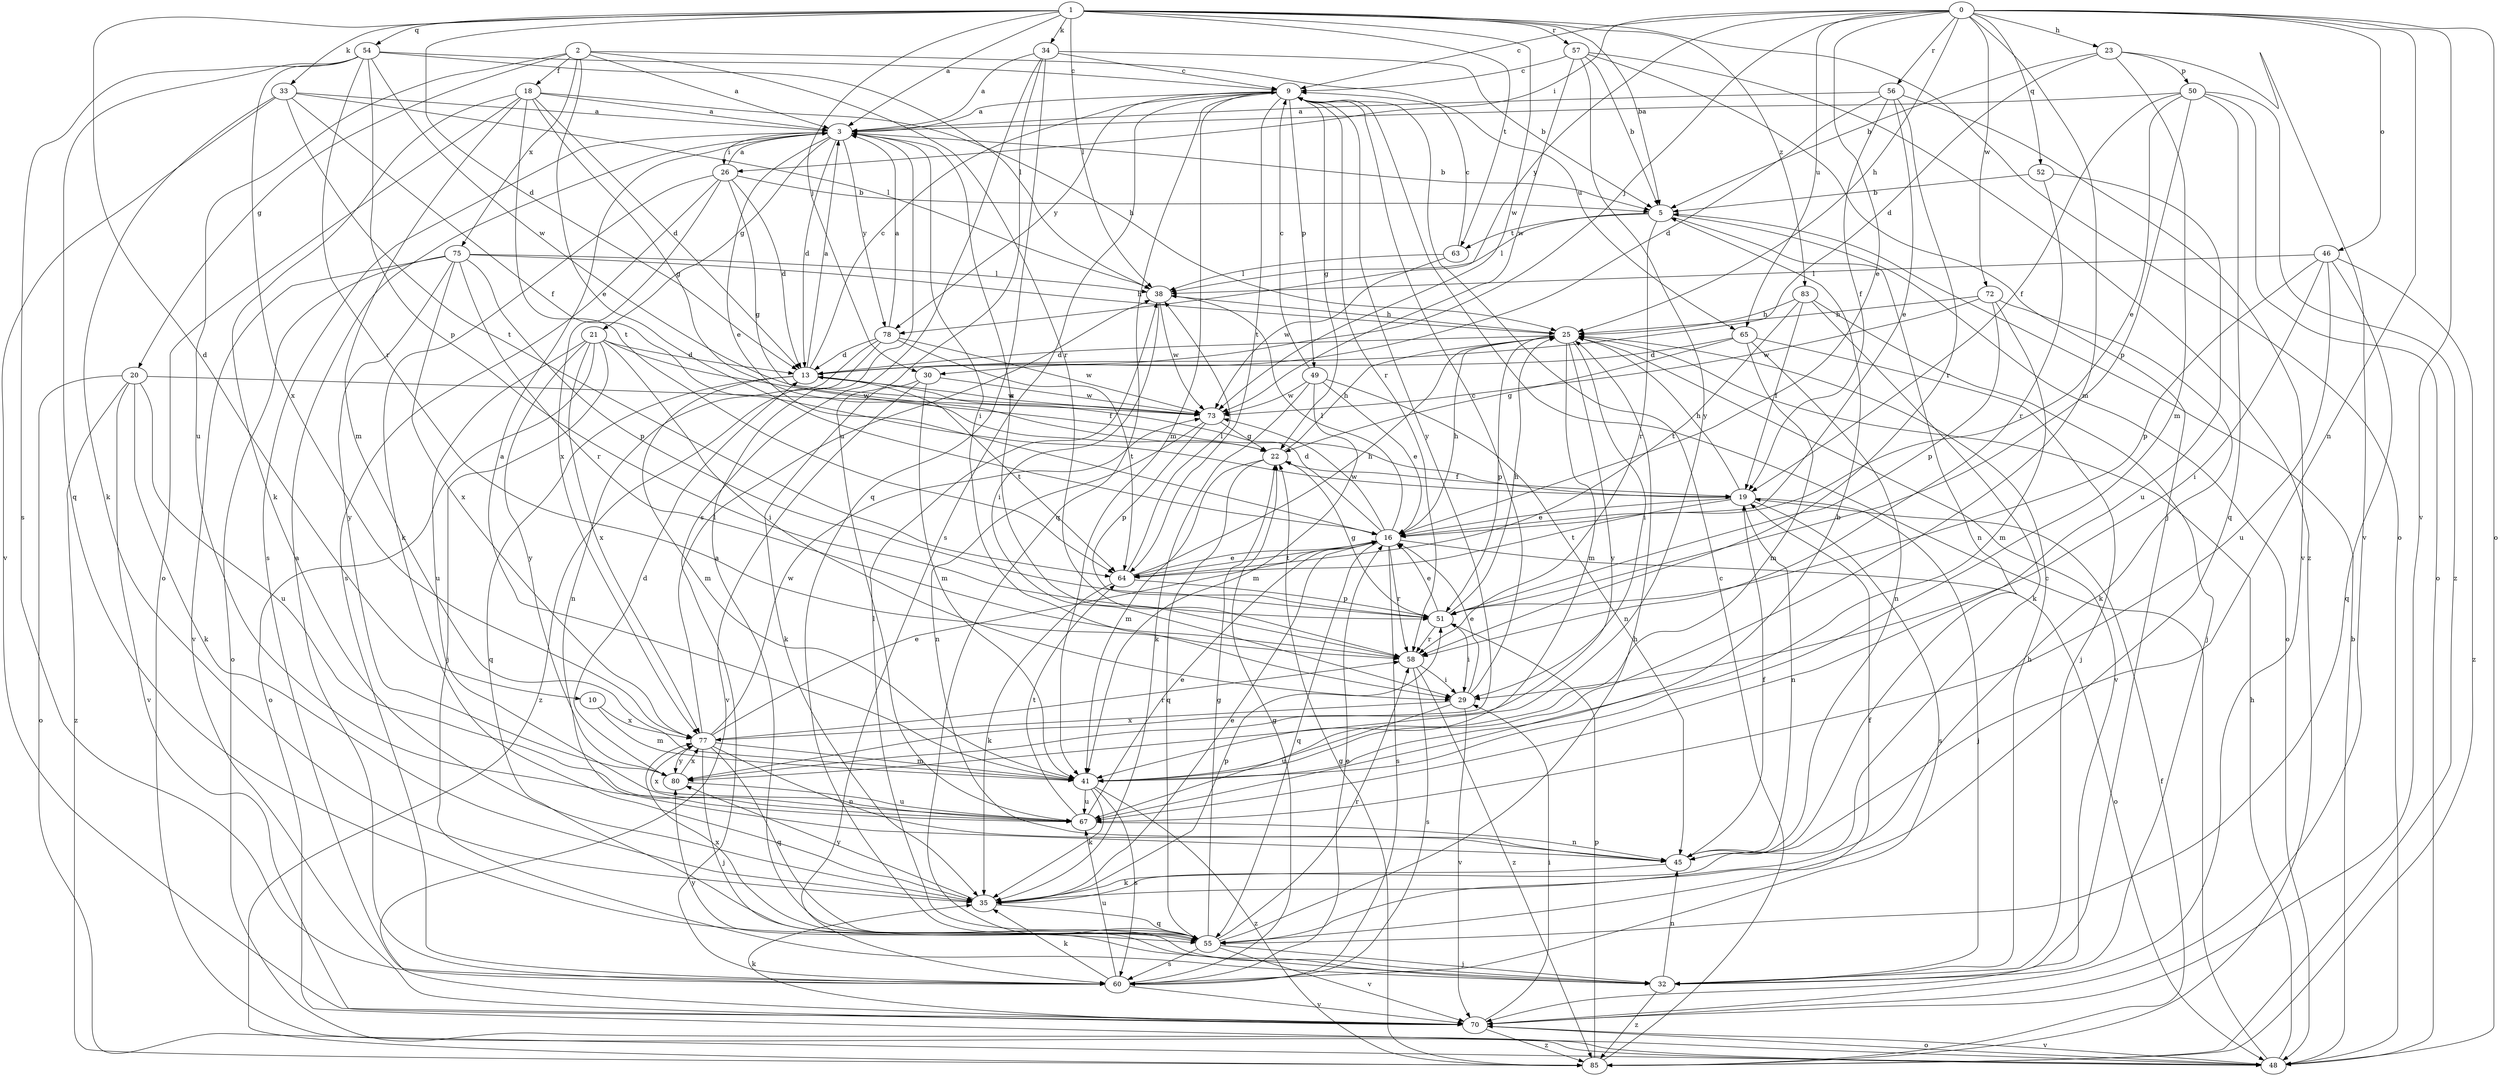 strict digraph  {
0;
1;
2;
3;
5;
9;
10;
13;
16;
18;
19;
20;
21;
22;
23;
25;
26;
29;
30;
32;
33;
34;
35;
38;
41;
45;
46;
48;
49;
50;
51;
52;
54;
55;
56;
57;
58;
60;
63;
64;
65;
67;
70;
72;
73;
75;
77;
78;
80;
83;
85;
0 -> 9  [label=c];
0 -> 16  [label=e];
0 -> 23  [label=h];
0 -> 25  [label=h];
0 -> 26  [label=i];
0 -> 30  [label=j];
0 -> 41  [label=m];
0 -> 45  [label=n];
0 -> 46  [label=o];
0 -> 48  [label=o];
0 -> 52  [label=q];
0 -> 56  [label=r];
0 -> 65  [label=u];
0 -> 70  [label=v];
0 -> 72  [label=w];
0 -> 78  [label=y];
1 -> 3  [label=a];
1 -> 5  [label=b];
1 -> 10  [label=d];
1 -> 13  [label=d];
1 -> 30  [label=j];
1 -> 33  [label=k];
1 -> 34  [label=k];
1 -> 38  [label=l];
1 -> 48  [label=o];
1 -> 54  [label=q];
1 -> 57  [label=r];
1 -> 63  [label=t];
1 -> 73  [label=w];
1 -> 83  [label=z];
2 -> 3  [label=a];
2 -> 16  [label=e];
2 -> 18  [label=f];
2 -> 20  [label=g];
2 -> 58  [label=r];
2 -> 65  [label=u];
2 -> 67  [label=u];
2 -> 75  [label=x];
3 -> 5  [label=b];
3 -> 13  [label=d];
3 -> 16  [label=e];
3 -> 21  [label=g];
3 -> 26  [label=i];
3 -> 29  [label=i];
3 -> 60  [label=s];
3 -> 78  [label=y];
5 -> 38  [label=l];
5 -> 45  [label=n];
5 -> 48  [label=o];
5 -> 58  [label=r];
5 -> 63  [label=t];
9 -> 3  [label=a];
9 -> 22  [label=g];
9 -> 41  [label=m];
9 -> 49  [label=p];
9 -> 55  [label=q];
9 -> 58  [label=r];
9 -> 60  [label=s];
9 -> 64  [label=t];
9 -> 78  [label=y];
9 -> 80  [label=y];
10 -> 41  [label=m];
10 -> 77  [label=x];
13 -> 3  [label=a];
13 -> 9  [label=c];
13 -> 41  [label=m];
13 -> 55  [label=q];
13 -> 64  [label=t];
13 -> 73  [label=w];
16 -> 13  [label=d];
16 -> 25  [label=h];
16 -> 38  [label=l];
16 -> 48  [label=o];
16 -> 55  [label=q];
16 -> 58  [label=r];
16 -> 60  [label=s];
16 -> 64  [label=t];
16 -> 73  [label=w];
18 -> 3  [label=a];
18 -> 13  [label=d];
18 -> 22  [label=g];
18 -> 25  [label=h];
18 -> 35  [label=k];
18 -> 41  [label=m];
18 -> 48  [label=o];
18 -> 64  [label=t];
19 -> 16  [label=e];
19 -> 25  [label=h];
19 -> 32  [label=j];
19 -> 45  [label=n];
19 -> 60  [label=s];
19 -> 64  [label=t];
20 -> 35  [label=k];
20 -> 48  [label=o];
20 -> 67  [label=u];
20 -> 70  [label=v];
20 -> 73  [label=w];
20 -> 85  [label=z];
21 -> 13  [label=d];
21 -> 19  [label=f];
21 -> 29  [label=i];
21 -> 32  [label=j];
21 -> 48  [label=o];
21 -> 67  [label=u];
21 -> 77  [label=x];
21 -> 80  [label=y];
22 -> 19  [label=f];
22 -> 25  [label=h];
22 -> 41  [label=m];
22 -> 55  [label=q];
23 -> 5  [label=b];
23 -> 13  [label=d];
23 -> 41  [label=m];
23 -> 50  [label=p];
23 -> 70  [label=v];
25 -> 13  [label=d];
25 -> 29  [label=i];
25 -> 41  [label=m];
25 -> 51  [label=p];
25 -> 70  [label=v];
25 -> 80  [label=y];
26 -> 3  [label=a];
26 -> 5  [label=b];
26 -> 13  [label=d];
26 -> 22  [label=g];
26 -> 35  [label=k];
26 -> 60  [label=s];
26 -> 77  [label=x];
29 -> 9  [label=c];
29 -> 16  [label=e];
29 -> 67  [label=u];
29 -> 70  [label=v];
29 -> 77  [label=x];
30 -> 35  [label=k];
30 -> 41  [label=m];
30 -> 70  [label=v];
30 -> 73  [label=w];
32 -> 3  [label=a];
32 -> 25  [label=h];
32 -> 45  [label=n];
32 -> 80  [label=y];
32 -> 85  [label=z];
33 -> 3  [label=a];
33 -> 19  [label=f];
33 -> 35  [label=k];
33 -> 38  [label=l];
33 -> 64  [label=t];
33 -> 70  [label=v];
34 -> 3  [label=a];
34 -> 5  [label=b];
34 -> 9  [label=c];
34 -> 55  [label=q];
34 -> 60  [label=s];
34 -> 67  [label=u];
35 -> 16  [label=e];
35 -> 51  [label=p];
35 -> 55  [label=q];
35 -> 80  [label=y];
38 -> 25  [label=h];
38 -> 29  [label=i];
38 -> 73  [label=w];
41 -> 3  [label=a];
41 -> 35  [label=k];
41 -> 60  [label=s];
41 -> 67  [label=u];
41 -> 85  [label=z];
45 -> 19  [label=f];
45 -> 35  [label=k];
46 -> 29  [label=i];
46 -> 38  [label=l];
46 -> 51  [label=p];
46 -> 55  [label=q];
46 -> 67  [label=u];
46 -> 85  [label=z];
48 -> 5  [label=b];
48 -> 9  [label=c];
48 -> 25  [label=h];
48 -> 70  [label=v];
49 -> 9  [label=c];
49 -> 16  [label=e];
49 -> 35  [label=k];
49 -> 41  [label=m];
49 -> 45  [label=n];
49 -> 73  [label=w];
50 -> 3  [label=a];
50 -> 16  [label=e];
50 -> 19  [label=f];
50 -> 48  [label=o];
50 -> 51  [label=p];
50 -> 55  [label=q];
50 -> 85  [label=z];
51 -> 16  [label=e];
51 -> 22  [label=g];
51 -> 25  [label=h];
51 -> 29  [label=i];
51 -> 58  [label=r];
52 -> 5  [label=b];
52 -> 58  [label=r];
52 -> 67  [label=u];
54 -> 9  [label=c];
54 -> 38  [label=l];
54 -> 51  [label=p];
54 -> 55  [label=q];
54 -> 58  [label=r];
54 -> 60  [label=s];
54 -> 73  [label=w];
54 -> 77  [label=x];
55 -> 19  [label=f];
55 -> 22  [label=g];
55 -> 25  [label=h];
55 -> 32  [label=j];
55 -> 38  [label=l];
55 -> 58  [label=r];
55 -> 60  [label=s];
55 -> 70  [label=v];
55 -> 77  [label=x];
56 -> 3  [label=a];
56 -> 13  [label=d];
56 -> 16  [label=e];
56 -> 19  [label=f];
56 -> 58  [label=r];
56 -> 70  [label=v];
57 -> 5  [label=b];
57 -> 9  [label=c];
57 -> 32  [label=j];
57 -> 73  [label=w];
57 -> 80  [label=y];
57 -> 85  [label=z];
58 -> 3  [label=a];
58 -> 29  [label=i];
58 -> 60  [label=s];
58 -> 85  [label=z];
60 -> 3  [label=a];
60 -> 16  [label=e];
60 -> 22  [label=g];
60 -> 35  [label=k];
60 -> 67  [label=u];
60 -> 70  [label=v];
63 -> 9  [label=c];
63 -> 38  [label=l];
63 -> 73  [label=w];
64 -> 16  [label=e];
64 -> 25  [label=h];
64 -> 35  [label=k];
64 -> 38  [label=l];
64 -> 51  [label=p];
65 -> 13  [label=d];
65 -> 22  [label=g];
65 -> 32  [label=j];
65 -> 41  [label=m];
65 -> 45  [label=n];
67 -> 5  [label=b];
67 -> 16  [label=e];
67 -> 45  [label=n];
67 -> 64  [label=t];
67 -> 77  [label=x];
70 -> 29  [label=i];
70 -> 35  [label=k];
70 -> 48  [label=o];
70 -> 85  [label=z];
72 -> 25  [label=h];
72 -> 35  [label=k];
72 -> 41  [label=m];
72 -> 51  [label=p];
72 -> 73  [label=w];
73 -> 22  [label=g];
73 -> 45  [label=n];
73 -> 51  [label=p];
75 -> 25  [label=h];
75 -> 38  [label=l];
75 -> 48  [label=o];
75 -> 51  [label=p];
75 -> 58  [label=r];
75 -> 70  [label=v];
75 -> 77  [label=x];
75 -> 80  [label=y];
77 -> 16  [label=e];
77 -> 32  [label=j];
77 -> 38  [label=l];
77 -> 41  [label=m];
77 -> 45  [label=n];
77 -> 55  [label=q];
77 -> 58  [label=r];
77 -> 73  [label=w];
77 -> 80  [label=y];
78 -> 3  [label=a];
78 -> 13  [label=d];
78 -> 45  [label=n];
78 -> 64  [label=t];
78 -> 73  [label=w];
78 -> 85  [label=z];
80 -> 13  [label=d];
80 -> 67  [label=u];
80 -> 77  [label=x];
83 -> 19  [label=f];
83 -> 25  [label=h];
83 -> 32  [label=j];
83 -> 35  [label=k];
83 -> 64  [label=t];
85 -> 9  [label=c];
85 -> 19  [label=f];
85 -> 22  [label=g];
85 -> 51  [label=p];
}
